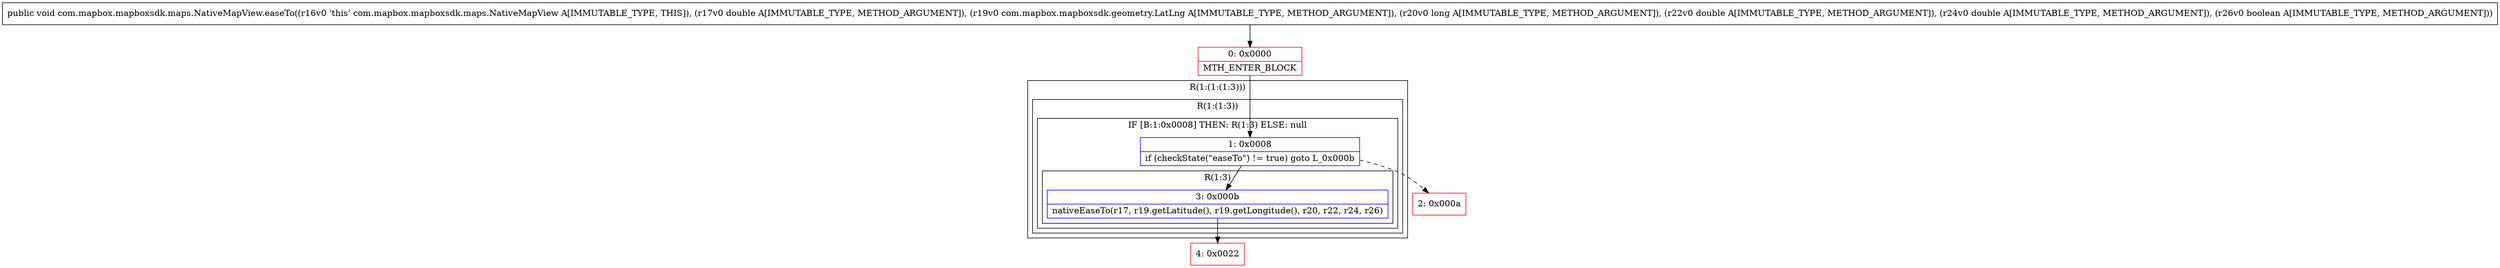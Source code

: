 digraph "CFG forcom.mapbox.mapboxsdk.maps.NativeMapView.easeTo(DLcom\/mapbox\/mapboxsdk\/geometry\/LatLng;JDDZ)V" {
subgraph cluster_Region_1819930864 {
label = "R(1:(1:(1:3)))";
node [shape=record,color=blue];
subgraph cluster_Region_166670804 {
label = "R(1:(1:3))";
node [shape=record,color=blue];
subgraph cluster_IfRegion_1397131633 {
label = "IF [B:1:0x0008] THEN: R(1:3) ELSE: null";
node [shape=record,color=blue];
Node_1 [shape=record,label="{1\:\ 0x0008|if (checkState(\"easeTo\") != true) goto L_0x000b\l}"];
subgraph cluster_Region_508542520 {
label = "R(1:3)";
node [shape=record,color=blue];
Node_3 [shape=record,label="{3\:\ 0x000b|nativeEaseTo(r17, r19.getLatitude(), r19.getLongitude(), r20, r22, r24, r26)\l}"];
}
}
}
}
Node_0 [shape=record,color=red,label="{0\:\ 0x0000|MTH_ENTER_BLOCK\l}"];
Node_2 [shape=record,color=red,label="{2\:\ 0x000a}"];
Node_4 [shape=record,color=red,label="{4\:\ 0x0022}"];
MethodNode[shape=record,label="{public void com.mapbox.mapboxsdk.maps.NativeMapView.easeTo((r16v0 'this' com.mapbox.mapboxsdk.maps.NativeMapView A[IMMUTABLE_TYPE, THIS]), (r17v0 double A[IMMUTABLE_TYPE, METHOD_ARGUMENT]), (r19v0 com.mapbox.mapboxsdk.geometry.LatLng A[IMMUTABLE_TYPE, METHOD_ARGUMENT]), (r20v0 long A[IMMUTABLE_TYPE, METHOD_ARGUMENT]), (r22v0 double A[IMMUTABLE_TYPE, METHOD_ARGUMENT]), (r24v0 double A[IMMUTABLE_TYPE, METHOD_ARGUMENT]), (r26v0 boolean A[IMMUTABLE_TYPE, METHOD_ARGUMENT])) }"];
MethodNode -> Node_0;
Node_1 -> Node_2[style=dashed];
Node_1 -> Node_3;
Node_3 -> Node_4;
Node_0 -> Node_1;
}


